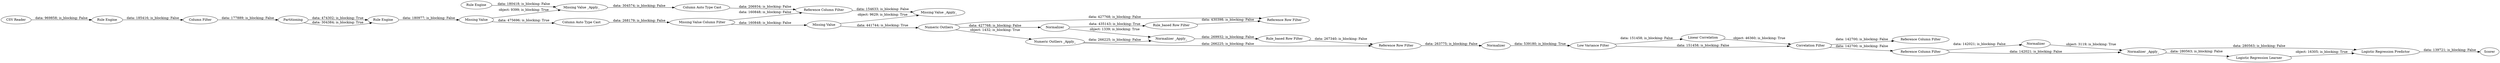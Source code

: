 digraph {
	"-1681988197851680288_26" [label="Column Filter"]
	"-2320153816140537229_76" [label="Linear Correlation"]
	"-6337336266144448748_775" [label="Rule_based Row Filter"]
	"-6337336266144448748_784" [label="Rule_based Row Filter"]
	"-1681988197851680288_24" [label=Partitioning]
	"5352714070850791419_77" [label="Rule Engine"]
	"5352714070850791419_72" [label="Reference Column Filter"]
	"5352714070850791419_64" [label="Missing Value _Apply_"]
	"-8862345182017545271_78" [label="Logistic Regression Predictor"]
	"-2320153816140537229_66" [label="Correlation Filter"]
	"-2320153816140537229_74" [label="Reference Column Filter"]
	"-6337336266144448748_785" [label="Reference Row Filter"]
	"5352714070850791419_82" [label="Missing Value"]
	"-6337336266144448748_778" [label="Normalizer _Apply_"]
	"-1681988197851680288_55" [label=Normalizer]
	"5352714070850791419_81" [label="Missing Value Column Filter"]
	"-6337336266144448748_774" [label=Normalizer]
	"-6337336266144448748_66" [label="Numeric Outliers"]
	"-2320153816140537229_85" [label="Reference Column Filter"]
	"5352714070850791419_73" [label="Missing Value _Apply_"]
	"-2320153816140537229_53" [label="Low Variance Filter"]
	"5352714070850791419_83" [label="Column Auto Type Cast"]
	"-6337336266144448748_780" [label="Numeric Outliers _Apply_"]
	"-8862345182017545271_79" [label=Scorer]
	"-1681988197851680288_56" [label="Normalizer _Apply_"]
	"-8862345182017545271_77" [label="Logistic Regression Learner"]
	"5352714070850791419_80" [label="Column Auto Type Cast"]
	"-1681988197851680288_23" [label="Rule Engine"]
	"-8862345182017545271_59" [label="CSV Reader"]
	"5352714070850791419_78" [label="Missing Value"]
	"-2320153816140537229_84" [label=Normalizer]
	"-6337336266144448748_786" [label="Reference Row Filter"]
	"5352714070850791419_63" [label="Rule Engine"]
	"-6337336266144448748_774" -> "-6337336266144448748_778" [label="object: 1339; is_blocking: True"]
	"5352714070850791419_81" -> "5352714070850791419_72" [label="data: 160848; is_blocking: False"]
	"-6337336266144448748_66" -> "-6337336266144448748_785" [label="data: 427768; is_blocking: False"]
	"-1681988197851680288_26" -> "-1681988197851680288_24" [label="data: 177889; is_blocking: False"]
	"5352714070850791419_80" -> "5352714070850791419_81" [label="data: 268179; is_blocking: False"]
	"5352714070850791419_64" -> "5352714070850791419_83" [label="data: 304574; is_blocking: False"]
	"-6337336266144448748_780" -> "-6337336266144448748_778" [label="data: 266225; is_blocking: False"]
	"-2320153816140537229_53" -> "-2320153816140537229_66" [label="data: 151458; is_blocking: False"]
	"5352714070850791419_78" -> "5352714070850791419_64" [label="object: 9399; is_blocking: True"]
	"-2320153816140537229_76" -> "-2320153816140537229_66" [label="object: 46360; is_blocking: True"]
	"-2320153816140537229_84" -> "-2320153816140537229_53" [label="data: 539180; is_blocking: True"]
	"-6337336266144448748_780" -> "-6337336266144448748_786" [label="data: 266225; is_blocking: False"]
	"-2320153816140537229_66" -> "-2320153816140537229_85" [label="data: 142700; is_blocking: False"]
	"-8862345182017545271_78" -> "-8862345182017545271_79" [label="data: 139721; is_blocking: False"]
	"-6337336266144448748_784" -> "-6337336266144448748_786" [label="data: 267340; is_blocking: False"]
	"-6337336266144448748_66" -> "-6337336266144448748_780" [label="object: 1432; is_blocking: True"]
	"-2320153816140537229_66" -> "-2320153816140537229_74" [label="data: 142700; is_blocking: False"]
	"-8862345182017545271_59" -> "-1681988197851680288_23" [label="data: 969858; is_blocking: False"]
	"-1681988197851680288_56" -> "-8862345182017545271_77" [label="data: 280563; is_blocking: False"]
	"-8862345182017545271_77" -> "-8862345182017545271_78" [label="object: 16305; is_blocking: True"]
	"-6337336266144448748_786" -> "-2320153816140537229_84" [label="data: 263775; is_blocking: False"]
	"5352714070850791419_72" -> "5352714070850791419_73" [label="data: 154633; is_blocking: False"]
	"5352714070850791419_63" -> "5352714070850791419_64" [label="data: 180418; is_blocking: False"]
	"-6337336266144448748_774" -> "-6337336266144448748_775" [label="data: 435143; is_blocking: True"]
	"-1681988197851680288_55" -> "-1681988197851680288_56" [label="object: 3119; is_blocking: True"]
	"-2320153816140537229_85" -> "-1681988197851680288_55" [label="data: 142021; is_blocking: False"]
	"-6337336266144448748_66" -> "-6337336266144448748_774" [label="data: 427768; is_blocking: False"]
	"-6337336266144448748_778" -> "-6337336266144448748_784" [label="data: 269932; is_blocking: False"]
	"5352714070850791419_82" -> "5352714070850791419_73" [label="object: 9629; is_blocking: True"]
	"-2320153816140537229_85" -> "-1681988197851680288_56" [label="data: 142021; is_blocking: False"]
	"5352714070850791419_82" -> "-6337336266144448748_66" [label="data: 441744; is_blocking: True"]
	"-6337336266144448748_775" -> "-6337336266144448748_785" [label="data: 430398; is_blocking: False"]
	"5352714070850791419_78" -> "5352714070850791419_80" [label="data: 475696; is_blocking: True"]
	"5352714070850791419_81" -> "5352714070850791419_82" [label="data: 160848; is_blocking: False"]
	"5352714070850791419_83" -> "5352714070850791419_72" [label="data: 206934; is_blocking: False"]
	"-1681988197851680288_23" -> "-1681988197851680288_26" [label="data: 185416; is_blocking: False"]
	"-2320153816140537229_53" -> "-2320153816140537229_76" [label="data: 151458; is_blocking: False"]
	"5352714070850791419_77" -> "5352714070850791419_78" [label="data: 180977; is_blocking: False"]
	"-1681988197851680288_24" -> "5352714070850791419_77" [label="data: 474302; is_blocking: True"]
	"-1681988197851680288_56" -> "-8862345182017545271_78" [label="data: 280563; is_blocking: False"]
	"-1681988197851680288_24" -> "5352714070850791419_77" [label="data: 304384; is_blocking: True"]
	rankdir=LR
}
